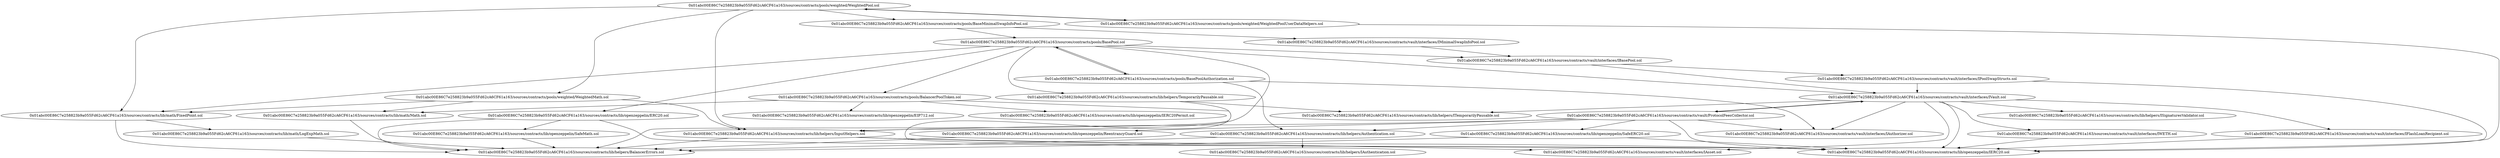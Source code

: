 digraph {
  "0x01abc00E86C7e258823b9a055Fd62cA6CF61a163/sources/contracts/pools/weighted/WeightedPool.sol" -> "0x01abc00E86C7e258823b9a055Fd62cA6CF61a163/sources/contracts/lib/math/FixedPoint.sol"
  "0x01abc00E86C7e258823b9a055Fd62cA6CF61a163/sources/contracts/pools/weighted/WeightedPool.sol" -> "0x01abc00E86C7e258823b9a055Fd62cA6CF61a163/sources/contracts/lib/helpers/InputHelpers.sol"
  "0x01abc00E86C7e258823b9a055Fd62cA6CF61a163/sources/contracts/pools/weighted/WeightedPool.sol" -> "0x01abc00E86C7e258823b9a055Fd62cA6CF61a163/sources/contracts/pools/BaseMinimalSwapInfoPool.sol"
  "0x01abc00E86C7e258823b9a055Fd62cA6CF61a163/sources/contracts/pools/weighted/WeightedPool.sol" -> "0x01abc00E86C7e258823b9a055Fd62cA6CF61a163/sources/contracts/pools/weighted/WeightedMath.sol"
  "0x01abc00E86C7e258823b9a055Fd62cA6CF61a163/sources/contracts/pools/weighted/WeightedPool.sol" -> "0x01abc00E86C7e258823b9a055Fd62cA6CF61a163/sources/contracts/pools/weighted/WeightedPoolUserDataHelpers.sol"
  "0x01abc00E86C7e258823b9a055Fd62cA6CF61a163/sources/contracts/lib/math/FixedPoint.sol" -> "0x01abc00E86C7e258823b9a055Fd62cA6CF61a163/sources/contracts/lib/math/LogExpMath.sol"
  "0x01abc00E86C7e258823b9a055Fd62cA6CF61a163/sources/contracts/lib/math/FixedPoint.sol" -> "0x01abc00E86C7e258823b9a055Fd62cA6CF61a163/sources/contracts/lib/helpers/BalancerErrors.sol"
  "0x01abc00E86C7e258823b9a055Fd62cA6CF61a163/sources/contracts/lib/helpers/InputHelpers.sol" -> "0x01abc00E86C7e258823b9a055Fd62cA6CF61a163/sources/contracts/lib/openzeppelin/IERC20.sol"
  "0x01abc00E86C7e258823b9a055Fd62cA6CF61a163/sources/contracts/lib/helpers/InputHelpers.sol" -> "0x01abc00E86C7e258823b9a055Fd62cA6CF61a163/sources/contracts/lib/helpers/BalancerErrors.sol"
  "0x01abc00E86C7e258823b9a055Fd62cA6CF61a163/sources/contracts/lib/helpers/InputHelpers.sol" -> "0x01abc00E86C7e258823b9a055Fd62cA6CF61a163/sources/contracts/vault/interfaces/IAsset.sol"
  "0x01abc00E86C7e258823b9a055Fd62cA6CF61a163/sources/contracts/pools/BaseMinimalSwapInfoPool.sol" -> "0x01abc00E86C7e258823b9a055Fd62cA6CF61a163/sources/contracts/pools/BasePool.sol"
  "0x01abc00E86C7e258823b9a055Fd62cA6CF61a163/sources/contracts/pools/BaseMinimalSwapInfoPool.sol" -> "0x01abc00E86C7e258823b9a055Fd62cA6CF61a163/sources/contracts/vault/interfaces/IMinimalSwapInfoPool.sol"
  "0x01abc00E86C7e258823b9a055Fd62cA6CF61a163/sources/contracts/pools/weighted/WeightedMath.sol" -> "0x01abc00E86C7e258823b9a055Fd62cA6CF61a163/sources/contracts/lib/math/FixedPoint.sol"
  "0x01abc00E86C7e258823b9a055Fd62cA6CF61a163/sources/contracts/pools/weighted/WeightedMath.sol" -> "0x01abc00E86C7e258823b9a055Fd62cA6CF61a163/sources/contracts/lib/math/Math.sol"
  "0x01abc00E86C7e258823b9a055Fd62cA6CF61a163/sources/contracts/pools/weighted/WeightedMath.sol" -> "0x01abc00E86C7e258823b9a055Fd62cA6CF61a163/sources/contracts/lib/helpers/InputHelpers.sol"
  "0x01abc00E86C7e258823b9a055Fd62cA6CF61a163/sources/contracts/pools/weighted/WeightedPoolUserDataHelpers.sol" -> "0x01abc00E86C7e258823b9a055Fd62cA6CF61a163/sources/contracts/lib/openzeppelin/IERC20.sol"
  "0x01abc00E86C7e258823b9a055Fd62cA6CF61a163/sources/contracts/pools/weighted/WeightedPoolUserDataHelpers.sol" -> "0x01abc00E86C7e258823b9a055Fd62cA6CF61a163/sources/contracts/pools/weighted/WeightedPool.sol"
  "0x01abc00E86C7e258823b9a055Fd62cA6CF61a163/sources/contracts/lib/math/LogExpMath.sol" -> "0x01abc00E86C7e258823b9a055Fd62cA6CF61a163/sources/contracts/lib/helpers/BalancerErrors.sol"
  "0x01abc00E86C7e258823b9a055Fd62cA6CF61a163/sources/contracts/pools/BasePool.sol" -> "0x01abc00E86C7e258823b9a055Fd62cA6CF61a163/sources/contracts/lib/math/FixedPoint.sol"
  "0x01abc00E86C7e258823b9a055Fd62cA6CF61a163/sources/contracts/pools/BasePool.sol" -> "0x01abc00E86C7e258823b9a055Fd62cA6CF61a163/sources/contracts/lib/helpers/InputHelpers.sol"
  "0x01abc00E86C7e258823b9a055Fd62cA6CF61a163/sources/contracts/pools/BasePool.sol" -> "0x01abc00E86C7e258823b9a055Fd62cA6CF61a163/sources/contracts/lib/helpers/TemporarilyPausable.sol"
  "0x01abc00E86C7e258823b9a055Fd62cA6CF61a163/sources/contracts/pools/BasePool.sol" -> "0x01abc00E86C7e258823b9a055Fd62cA6CF61a163/sources/contracts/lib/openzeppelin/ERC20.sol"
  "0x01abc00E86C7e258823b9a055Fd62cA6CF61a163/sources/contracts/pools/BasePool.sol" -> "0x01abc00E86C7e258823b9a055Fd62cA6CF61a163/sources/contracts/pools/BalancerPoolToken.sol"
  "0x01abc00E86C7e258823b9a055Fd62cA6CF61a163/sources/contracts/pools/BasePool.sol" -> "0x01abc00E86C7e258823b9a055Fd62cA6CF61a163/sources/contracts/pools/BasePoolAuthorization.sol"
  "0x01abc00E86C7e258823b9a055Fd62cA6CF61a163/sources/contracts/pools/BasePool.sol" -> "0x01abc00E86C7e258823b9a055Fd62cA6CF61a163/sources/contracts/vault/interfaces/IVault.sol"
  "0x01abc00E86C7e258823b9a055Fd62cA6CF61a163/sources/contracts/pools/BasePool.sol" -> "0x01abc00E86C7e258823b9a055Fd62cA6CF61a163/sources/contracts/vault/interfaces/IBasePool.sol"
  "0x01abc00E86C7e258823b9a055Fd62cA6CF61a163/sources/contracts/vault/interfaces/IMinimalSwapInfoPool.sol" -> "0x01abc00E86C7e258823b9a055Fd62cA6CF61a163/sources/contracts/vault/interfaces/IBasePool.sol"
  "0x01abc00E86C7e258823b9a055Fd62cA6CF61a163/sources/contracts/lib/math/Math.sol" -> "0x01abc00E86C7e258823b9a055Fd62cA6CF61a163/sources/contracts/lib/helpers/BalancerErrors.sol"
  "0x01abc00E86C7e258823b9a055Fd62cA6CF61a163/sources/contracts/vault/interfaces/IBasePool.sol" -> "0x01abc00E86C7e258823b9a055Fd62cA6CF61a163/sources/contracts/vault/interfaces/IVault.sol"
  "0x01abc00E86C7e258823b9a055Fd62cA6CF61a163/sources/contracts/vault/interfaces/IBasePool.sol" -> "0x01abc00E86C7e258823b9a055Fd62cA6CF61a163/sources/contracts/vault/interfaces/IPoolSwapStructs.sol"
  "0x01abc00E86C7e258823b9a055Fd62cA6CF61a163/sources/contracts/lib/helpers/TemporarilyPausable.sol" -> "0x01abc00E86C7e258823b9a055Fd62cA6CF61a163/sources/contracts/lib/helpers/BalancerErrors.sol"
  "0x01abc00E86C7e258823b9a055Fd62cA6CF61a163/sources/contracts/lib/helpers/TemporarilyPausable.sol" -> "0x01abc00E86C7e258823b9a055Fd62cA6CF61a163/sources/contracts/lib/helpers/ITemporarilyPausable.sol"
  "0x01abc00E86C7e258823b9a055Fd62cA6CF61a163/sources/contracts/lib/openzeppelin/ERC20.sol" -> "0x01abc00E86C7e258823b9a055Fd62cA6CF61a163/sources/contracts/lib/helpers/BalancerErrors.sol"
  "0x01abc00E86C7e258823b9a055Fd62cA6CF61a163/sources/contracts/lib/openzeppelin/ERC20.sol" -> "0x01abc00E86C7e258823b9a055Fd62cA6CF61a163/sources/contracts/lib/openzeppelin/IERC20.sol"
  "0x01abc00E86C7e258823b9a055Fd62cA6CF61a163/sources/contracts/lib/openzeppelin/ERC20.sol" -> "0x01abc00E86C7e258823b9a055Fd62cA6CF61a163/sources/contracts/lib/openzeppelin/SafeMath.sol"
  "0x01abc00E86C7e258823b9a055Fd62cA6CF61a163/sources/contracts/pools/BalancerPoolToken.sol" -> "0x01abc00E86C7e258823b9a055Fd62cA6CF61a163/sources/contracts/lib/math/Math.sol"
  "0x01abc00E86C7e258823b9a055Fd62cA6CF61a163/sources/contracts/pools/BalancerPoolToken.sol" -> "0x01abc00E86C7e258823b9a055Fd62cA6CF61a163/sources/contracts/lib/openzeppelin/IERC20.sol"
  "0x01abc00E86C7e258823b9a055Fd62cA6CF61a163/sources/contracts/pools/BalancerPoolToken.sol" -> "0x01abc00E86C7e258823b9a055Fd62cA6CF61a163/sources/contracts/lib/openzeppelin/IERC20Permit.sol"
  "0x01abc00E86C7e258823b9a055Fd62cA6CF61a163/sources/contracts/pools/BalancerPoolToken.sol" -> "0x01abc00E86C7e258823b9a055Fd62cA6CF61a163/sources/contracts/lib/openzeppelin/EIP712.sol"
  "0x01abc00E86C7e258823b9a055Fd62cA6CF61a163/sources/contracts/pools/BasePoolAuthorization.sol" -> "0x01abc00E86C7e258823b9a055Fd62cA6CF61a163/sources/contracts/lib/helpers/Authentication.sol"
  "0x01abc00E86C7e258823b9a055Fd62cA6CF61a163/sources/contracts/pools/BasePoolAuthorization.sol" -> "0x01abc00E86C7e258823b9a055Fd62cA6CF61a163/sources/contracts/vault/interfaces/IAuthorizer.sol"
  "0x01abc00E86C7e258823b9a055Fd62cA6CF61a163/sources/contracts/pools/BasePoolAuthorization.sol" -> "0x01abc00E86C7e258823b9a055Fd62cA6CF61a163/sources/contracts/pools/BasePool.sol"
  "0x01abc00E86C7e258823b9a055Fd62cA6CF61a163/sources/contracts/vault/interfaces/IVault.sol" -> "0x01abc00E86C7e258823b9a055Fd62cA6CF61a163/sources/contracts/lib/openzeppelin/IERC20.sol"
  "0x01abc00E86C7e258823b9a055Fd62cA6CF61a163/sources/contracts/vault/interfaces/IVault.sol" -> "0x01abc00E86C7e258823b9a055Fd62cA6CF61a163/sources/contracts/vault/interfaces/IWETH.sol"
  "0x01abc00E86C7e258823b9a055Fd62cA6CF61a163/sources/contracts/vault/interfaces/IVault.sol" -> "0x01abc00E86C7e258823b9a055Fd62cA6CF61a163/sources/contracts/vault/interfaces/IAsset.sol"
  "0x01abc00E86C7e258823b9a055Fd62cA6CF61a163/sources/contracts/vault/interfaces/IVault.sol" -> "0x01abc00E86C7e258823b9a055Fd62cA6CF61a163/sources/contracts/vault/interfaces/IAuthorizer.sol"
  "0x01abc00E86C7e258823b9a055Fd62cA6CF61a163/sources/contracts/vault/interfaces/IVault.sol" -> "0x01abc00E86C7e258823b9a055Fd62cA6CF61a163/sources/contracts/vault/interfaces/IFlashLoanRecipient.sol"
  "0x01abc00E86C7e258823b9a055Fd62cA6CF61a163/sources/contracts/vault/interfaces/IVault.sol" -> "0x01abc00E86C7e258823b9a055Fd62cA6CF61a163/sources/contracts/vault/ProtocolFeesCollector.sol"
  "0x01abc00E86C7e258823b9a055Fd62cA6CF61a163/sources/contracts/vault/interfaces/IVault.sol" -> "0x01abc00E86C7e258823b9a055Fd62cA6CF61a163/sources/contracts/lib/helpers/ISignaturesValidator.sol"
  "0x01abc00E86C7e258823b9a055Fd62cA6CF61a163/sources/contracts/vault/interfaces/IVault.sol" -> "0x01abc00E86C7e258823b9a055Fd62cA6CF61a163/sources/contracts/lib/helpers/ITemporarilyPausable.sol"
  "0x01abc00E86C7e258823b9a055Fd62cA6CF61a163/sources/contracts/lib/openzeppelin/SafeMath.sol" -> "0x01abc00E86C7e258823b9a055Fd62cA6CF61a163/sources/contracts/lib/helpers/BalancerErrors.sol"
  "0x01abc00E86C7e258823b9a055Fd62cA6CF61a163/sources/contracts/vault/interfaces/IPoolSwapStructs.sol" -> "0x01abc00E86C7e258823b9a055Fd62cA6CF61a163/sources/contracts/lib/openzeppelin/IERC20.sol"
  "0x01abc00E86C7e258823b9a055Fd62cA6CF61a163/sources/contracts/vault/interfaces/IPoolSwapStructs.sol" -> "0x01abc00E86C7e258823b9a055Fd62cA6CF61a163/sources/contracts/vault/interfaces/IVault.sol"
  "0x01abc00E86C7e258823b9a055Fd62cA6CF61a163/sources/contracts/lib/helpers/Authentication.sol" -> "0x01abc00E86C7e258823b9a055Fd62cA6CF61a163/sources/contracts/lib/helpers/BalancerErrors.sol"
  "0x01abc00E86C7e258823b9a055Fd62cA6CF61a163/sources/contracts/lib/helpers/Authentication.sol" -> "0x01abc00E86C7e258823b9a055Fd62cA6CF61a163/sources/contracts/lib/helpers/IAuthentication.sol"
  "0x01abc00E86C7e258823b9a055Fd62cA6CF61a163/sources/contracts/vault/interfaces/IWETH.sol" -> "0x01abc00E86C7e258823b9a055Fd62cA6CF61a163/sources/contracts/lib/openzeppelin/IERC20.sol"
  "0x01abc00E86C7e258823b9a055Fd62cA6CF61a163/sources/contracts/vault/interfaces/IFlashLoanRecipient.sol" -> "0x01abc00E86C7e258823b9a055Fd62cA6CF61a163/sources/contracts/lib/openzeppelin/IERC20.sol"
  "0x01abc00E86C7e258823b9a055Fd62cA6CF61a163/sources/contracts/vault/ProtocolFeesCollector.sol" -> "0x01abc00E86C7e258823b9a055Fd62cA6CF61a163/sources/contracts/lib/openzeppelin/IERC20.sol"
  "0x01abc00E86C7e258823b9a055Fd62cA6CF61a163/sources/contracts/vault/ProtocolFeesCollector.sol" -> "0x01abc00E86C7e258823b9a055Fd62cA6CF61a163/sources/contracts/lib/helpers/InputHelpers.sol"
  "0x01abc00E86C7e258823b9a055Fd62cA6CF61a163/sources/contracts/vault/ProtocolFeesCollector.sol" -> "0x01abc00E86C7e258823b9a055Fd62cA6CF61a163/sources/contracts/lib/helpers/Authentication.sol"
  "0x01abc00E86C7e258823b9a055Fd62cA6CF61a163/sources/contracts/vault/ProtocolFeesCollector.sol" -> "0x01abc00E86C7e258823b9a055Fd62cA6CF61a163/sources/contracts/lib/openzeppelin/ReentrancyGuard.sol"
  "0x01abc00E86C7e258823b9a055Fd62cA6CF61a163/sources/contracts/vault/ProtocolFeesCollector.sol" -> "0x01abc00E86C7e258823b9a055Fd62cA6CF61a163/sources/contracts/lib/openzeppelin/SafeERC20.sol"
  "0x01abc00E86C7e258823b9a055Fd62cA6CF61a163/sources/contracts/vault/ProtocolFeesCollector.sol" -> "0x01abc00E86C7e258823b9a055Fd62cA6CF61a163/sources/contracts/vault/interfaces/IVault.sol"
  "0x01abc00E86C7e258823b9a055Fd62cA6CF61a163/sources/contracts/vault/ProtocolFeesCollector.sol" -> "0x01abc00E86C7e258823b9a055Fd62cA6CF61a163/sources/contracts/vault/interfaces/IAuthorizer.sol"
  "0x01abc00E86C7e258823b9a055Fd62cA6CF61a163/sources/contracts/lib/openzeppelin/ReentrancyGuard.sol" -> "0x01abc00E86C7e258823b9a055Fd62cA6CF61a163/sources/contracts/lib/helpers/BalancerErrors.sol"
  "0x01abc00E86C7e258823b9a055Fd62cA6CF61a163/sources/contracts/lib/openzeppelin/SafeERC20.sol" -> "0x01abc00E86C7e258823b9a055Fd62cA6CF61a163/sources/contracts/lib/helpers/BalancerErrors.sol"
  "0x01abc00E86C7e258823b9a055Fd62cA6CF61a163/sources/contracts/lib/openzeppelin/SafeERC20.sol" -> "0x01abc00E86C7e258823b9a055Fd62cA6CF61a163/sources/contracts/lib/openzeppelin/IERC20.sol"
}
